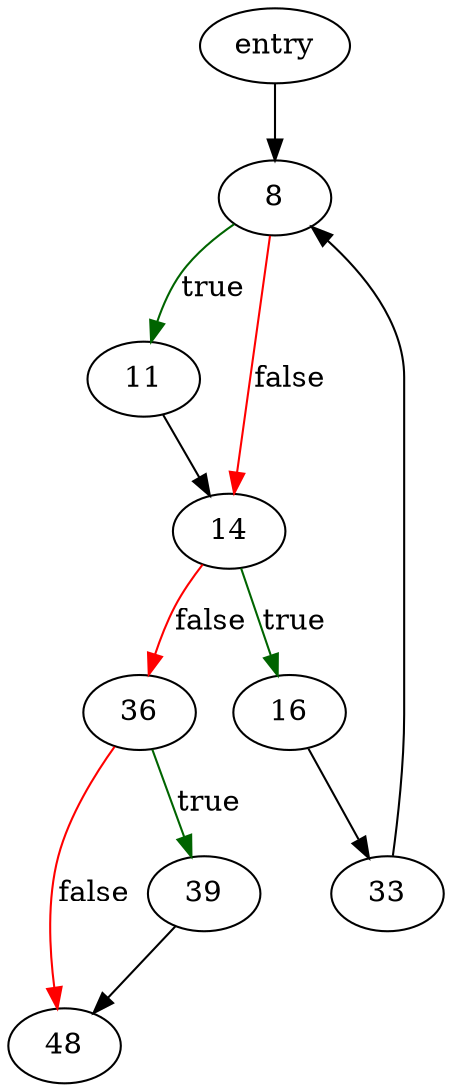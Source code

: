 digraph "compare2pow63" {
	// Node definitions.
	2 [label=entry];
	8;
	11;
	14;
	16;
	33;
	36;
	39;
	48;

	// Edge definitions.
	2 -> 8;
	8 -> 11 [
		color=darkgreen
		label=true
	];
	8 -> 14 [
		color=red
		label=false
	];
	11 -> 14;
	14 -> 16 [
		color=darkgreen
		label=true
	];
	14 -> 36 [
		color=red
		label=false
	];
	16 -> 33;
	33 -> 8;
	36 -> 39 [
		color=darkgreen
		label=true
	];
	36 -> 48 [
		color=red
		label=false
	];
	39 -> 48;
}
